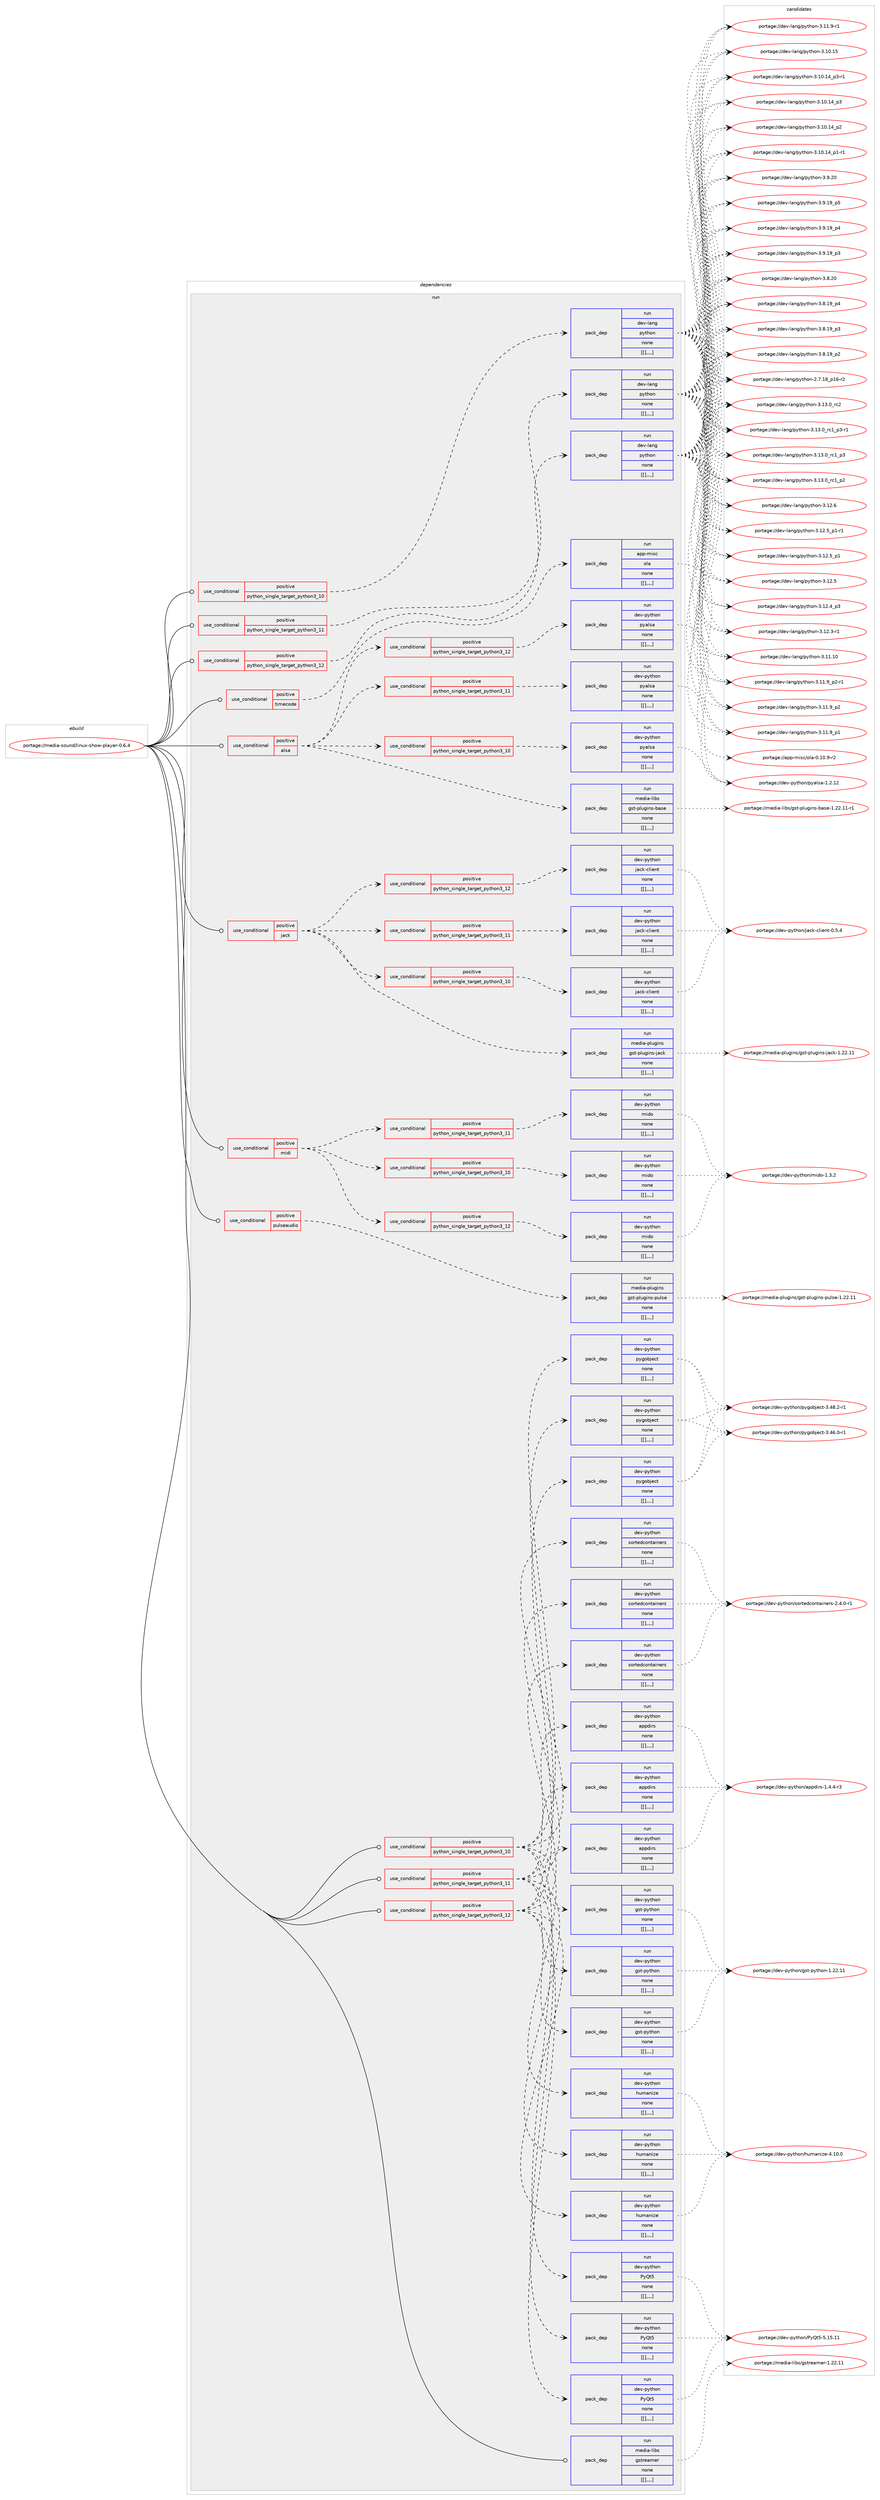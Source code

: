 digraph prolog {

# *************
# Graph options
# *************

newrank=true;
concentrate=true;
compound=true;
graph [rankdir=LR,fontname=Helvetica,fontsize=10,ranksep=1.5];#, ranksep=2.5, nodesep=0.2];
edge  [arrowhead=vee];
node  [fontname=Helvetica,fontsize=10];

# **********
# The ebuild
# **********

subgraph cluster_leftcol {
color=gray;
label=<<i>ebuild</i>>;
id [label="portage://media-sound/linux-show-player-0.6.4", color=red, width=4, href="../media-sound/linux-show-player-0.6.4.svg"];
}

# ****************
# The dependencies
# ****************

subgraph cluster_midcol {
color=gray;
label=<<i>dependencies</i>>;
subgraph cluster_compile {
fillcolor="#eeeeee";
style=filled;
label=<<i>compile</i>>;
}
subgraph cluster_compileandrun {
fillcolor="#eeeeee";
style=filled;
label=<<i>compile and run</i>>;
}
subgraph cluster_run {
fillcolor="#eeeeee";
style=filled;
label=<<i>run</i>>;
subgraph cond84030 {
dependency333309 [label=<<TABLE BORDER="0" CELLBORDER="1" CELLSPACING="0" CELLPADDING="4"><TR><TD ROWSPAN="3" CELLPADDING="10">use_conditional</TD></TR><TR><TD>positive</TD></TR><TR><TD>alsa</TD></TR></TABLE>>, shape=none, color=red];
subgraph cond84031 {
dependency333310 [label=<<TABLE BORDER="0" CELLBORDER="1" CELLSPACING="0" CELLPADDING="4"><TR><TD ROWSPAN="3" CELLPADDING="10">use_conditional</TD></TR><TR><TD>positive</TD></TR><TR><TD>python_single_target_python3_10</TD></TR></TABLE>>, shape=none, color=red];
subgraph pack246662 {
dependency333311 [label=<<TABLE BORDER="0" CELLBORDER="1" CELLSPACING="0" CELLPADDING="4" WIDTH="220"><TR><TD ROWSPAN="6" CELLPADDING="30">pack_dep</TD></TR><TR><TD WIDTH="110">run</TD></TR><TR><TD>dev-python</TD></TR><TR><TD>pyalsa</TD></TR><TR><TD>none</TD></TR><TR><TD>[[],,,,]</TD></TR></TABLE>>, shape=none, color=blue];
}
dependency333310:e -> dependency333311:w [weight=20,style="dashed",arrowhead="vee"];
}
dependency333309:e -> dependency333310:w [weight=20,style="dashed",arrowhead="vee"];
subgraph cond84032 {
dependency333312 [label=<<TABLE BORDER="0" CELLBORDER="1" CELLSPACING="0" CELLPADDING="4"><TR><TD ROWSPAN="3" CELLPADDING="10">use_conditional</TD></TR><TR><TD>positive</TD></TR><TR><TD>python_single_target_python3_11</TD></TR></TABLE>>, shape=none, color=red];
subgraph pack246663 {
dependency333313 [label=<<TABLE BORDER="0" CELLBORDER="1" CELLSPACING="0" CELLPADDING="4" WIDTH="220"><TR><TD ROWSPAN="6" CELLPADDING="30">pack_dep</TD></TR><TR><TD WIDTH="110">run</TD></TR><TR><TD>dev-python</TD></TR><TR><TD>pyalsa</TD></TR><TR><TD>none</TD></TR><TR><TD>[[],,,,]</TD></TR></TABLE>>, shape=none, color=blue];
}
dependency333312:e -> dependency333313:w [weight=20,style="dashed",arrowhead="vee"];
}
dependency333309:e -> dependency333312:w [weight=20,style="dashed",arrowhead="vee"];
subgraph cond84033 {
dependency333314 [label=<<TABLE BORDER="0" CELLBORDER="1" CELLSPACING="0" CELLPADDING="4"><TR><TD ROWSPAN="3" CELLPADDING="10">use_conditional</TD></TR><TR><TD>positive</TD></TR><TR><TD>python_single_target_python3_12</TD></TR></TABLE>>, shape=none, color=red];
subgraph pack246664 {
dependency333315 [label=<<TABLE BORDER="0" CELLBORDER="1" CELLSPACING="0" CELLPADDING="4" WIDTH="220"><TR><TD ROWSPAN="6" CELLPADDING="30">pack_dep</TD></TR><TR><TD WIDTH="110">run</TD></TR><TR><TD>dev-python</TD></TR><TR><TD>pyalsa</TD></TR><TR><TD>none</TD></TR><TR><TD>[[],,,,]</TD></TR></TABLE>>, shape=none, color=blue];
}
dependency333314:e -> dependency333315:w [weight=20,style="dashed",arrowhead="vee"];
}
dependency333309:e -> dependency333314:w [weight=20,style="dashed",arrowhead="vee"];
subgraph pack246665 {
dependency333316 [label=<<TABLE BORDER="0" CELLBORDER="1" CELLSPACING="0" CELLPADDING="4" WIDTH="220"><TR><TD ROWSPAN="6" CELLPADDING="30">pack_dep</TD></TR><TR><TD WIDTH="110">run</TD></TR><TR><TD>media-libs</TD></TR><TR><TD>gst-plugins-base</TD></TR><TR><TD>none</TD></TR><TR><TD>[[],,,,]</TD></TR></TABLE>>, shape=none, color=blue];
}
dependency333309:e -> dependency333316:w [weight=20,style="dashed",arrowhead="vee"];
}
id:e -> dependency333309:w [weight=20,style="solid",arrowhead="odot"];
subgraph cond84034 {
dependency333317 [label=<<TABLE BORDER="0" CELLBORDER="1" CELLSPACING="0" CELLPADDING="4"><TR><TD ROWSPAN="3" CELLPADDING="10">use_conditional</TD></TR><TR><TD>positive</TD></TR><TR><TD>jack</TD></TR></TABLE>>, shape=none, color=red];
subgraph cond84035 {
dependency333318 [label=<<TABLE BORDER="0" CELLBORDER="1" CELLSPACING="0" CELLPADDING="4"><TR><TD ROWSPAN="3" CELLPADDING="10">use_conditional</TD></TR><TR><TD>positive</TD></TR><TR><TD>python_single_target_python3_10</TD></TR></TABLE>>, shape=none, color=red];
subgraph pack246666 {
dependency333319 [label=<<TABLE BORDER="0" CELLBORDER="1" CELLSPACING="0" CELLPADDING="4" WIDTH="220"><TR><TD ROWSPAN="6" CELLPADDING="30">pack_dep</TD></TR><TR><TD WIDTH="110">run</TD></TR><TR><TD>dev-python</TD></TR><TR><TD>jack-client</TD></TR><TR><TD>none</TD></TR><TR><TD>[[],,,,]</TD></TR></TABLE>>, shape=none, color=blue];
}
dependency333318:e -> dependency333319:w [weight=20,style="dashed",arrowhead="vee"];
}
dependency333317:e -> dependency333318:w [weight=20,style="dashed",arrowhead="vee"];
subgraph cond84036 {
dependency333320 [label=<<TABLE BORDER="0" CELLBORDER="1" CELLSPACING="0" CELLPADDING="4"><TR><TD ROWSPAN="3" CELLPADDING="10">use_conditional</TD></TR><TR><TD>positive</TD></TR><TR><TD>python_single_target_python3_11</TD></TR></TABLE>>, shape=none, color=red];
subgraph pack246667 {
dependency333321 [label=<<TABLE BORDER="0" CELLBORDER="1" CELLSPACING="0" CELLPADDING="4" WIDTH="220"><TR><TD ROWSPAN="6" CELLPADDING="30">pack_dep</TD></TR><TR><TD WIDTH="110">run</TD></TR><TR><TD>dev-python</TD></TR><TR><TD>jack-client</TD></TR><TR><TD>none</TD></TR><TR><TD>[[],,,,]</TD></TR></TABLE>>, shape=none, color=blue];
}
dependency333320:e -> dependency333321:w [weight=20,style="dashed",arrowhead="vee"];
}
dependency333317:e -> dependency333320:w [weight=20,style="dashed",arrowhead="vee"];
subgraph cond84037 {
dependency333322 [label=<<TABLE BORDER="0" CELLBORDER="1" CELLSPACING="0" CELLPADDING="4"><TR><TD ROWSPAN="3" CELLPADDING="10">use_conditional</TD></TR><TR><TD>positive</TD></TR><TR><TD>python_single_target_python3_12</TD></TR></TABLE>>, shape=none, color=red];
subgraph pack246668 {
dependency333323 [label=<<TABLE BORDER="0" CELLBORDER="1" CELLSPACING="0" CELLPADDING="4" WIDTH="220"><TR><TD ROWSPAN="6" CELLPADDING="30">pack_dep</TD></TR><TR><TD WIDTH="110">run</TD></TR><TR><TD>dev-python</TD></TR><TR><TD>jack-client</TD></TR><TR><TD>none</TD></TR><TR><TD>[[],,,,]</TD></TR></TABLE>>, shape=none, color=blue];
}
dependency333322:e -> dependency333323:w [weight=20,style="dashed",arrowhead="vee"];
}
dependency333317:e -> dependency333322:w [weight=20,style="dashed",arrowhead="vee"];
subgraph pack246669 {
dependency333324 [label=<<TABLE BORDER="0" CELLBORDER="1" CELLSPACING="0" CELLPADDING="4" WIDTH="220"><TR><TD ROWSPAN="6" CELLPADDING="30">pack_dep</TD></TR><TR><TD WIDTH="110">run</TD></TR><TR><TD>media-plugins</TD></TR><TR><TD>gst-plugins-jack</TD></TR><TR><TD>none</TD></TR><TR><TD>[[],,,,]</TD></TR></TABLE>>, shape=none, color=blue];
}
dependency333317:e -> dependency333324:w [weight=20,style="dashed",arrowhead="vee"];
}
id:e -> dependency333317:w [weight=20,style="solid",arrowhead="odot"];
subgraph cond84038 {
dependency333325 [label=<<TABLE BORDER="0" CELLBORDER="1" CELLSPACING="0" CELLPADDING="4"><TR><TD ROWSPAN="3" CELLPADDING="10">use_conditional</TD></TR><TR><TD>positive</TD></TR><TR><TD>midi</TD></TR></TABLE>>, shape=none, color=red];
subgraph cond84039 {
dependency333326 [label=<<TABLE BORDER="0" CELLBORDER="1" CELLSPACING="0" CELLPADDING="4"><TR><TD ROWSPAN="3" CELLPADDING="10">use_conditional</TD></TR><TR><TD>positive</TD></TR><TR><TD>python_single_target_python3_10</TD></TR></TABLE>>, shape=none, color=red];
subgraph pack246670 {
dependency333327 [label=<<TABLE BORDER="0" CELLBORDER="1" CELLSPACING="0" CELLPADDING="4" WIDTH="220"><TR><TD ROWSPAN="6" CELLPADDING="30">pack_dep</TD></TR><TR><TD WIDTH="110">run</TD></TR><TR><TD>dev-python</TD></TR><TR><TD>mido</TD></TR><TR><TD>none</TD></TR><TR><TD>[[],,,,]</TD></TR></TABLE>>, shape=none, color=blue];
}
dependency333326:e -> dependency333327:w [weight=20,style="dashed",arrowhead="vee"];
}
dependency333325:e -> dependency333326:w [weight=20,style="dashed",arrowhead="vee"];
subgraph cond84040 {
dependency333328 [label=<<TABLE BORDER="0" CELLBORDER="1" CELLSPACING="0" CELLPADDING="4"><TR><TD ROWSPAN="3" CELLPADDING="10">use_conditional</TD></TR><TR><TD>positive</TD></TR><TR><TD>python_single_target_python3_11</TD></TR></TABLE>>, shape=none, color=red];
subgraph pack246671 {
dependency333329 [label=<<TABLE BORDER="0" CELLBORDER="1" CELLSPACING="0" CELLPADDING="4" WIDTH="220"><TR><TD ROWSPAN="6" CELLPADDING="30">pack_dep</TD></TR><TR><TD WIDTH="110">run</TD></TR><TR><TD>dev-python</TD></TR><TR><TD>mido</TD></TR><TR><TD>none</TD></TR><TR><TD>[[],,,,]</TD></TR></TABLE>>, shape=none, color=blue];
}
dependency333328:e -> dependency333329:w [weight=20,style="dashed",arrowhead="vee"];
}
dependency333325:e -> dependency333328:w [weight=20,style="dashed",arrowhead="vee"];
subgraph cond84041 {
dependency333330 [label=<<TABLE BORDER="0" CELLBORDER="1" CELLSPACING="0" CELLPADDING="4"><TR><TD ROWSPAN="3" CELLPADDING="10">use_conditional</TD></TR><TR><TD>positive</TD></TR><TR><TD>python_single_target_python3_12</TD></TR></TABLE>>, shape=none, color=red];
subgraph pack246672 {
dependency333331 [label=<<TABLE BORDER="0" CELLBORDER="1" CELLSPACING="0" CELLPADDING="4" WIDTH="220"><TR><TD ROWSPAN="6" CELLPADDING="30">pack_dep</TD></TR><TR><TD WIDTH="110">run</TD></TR><TR><TD>dev-python</TD></TR><TR><TD>mido</TD></TR><TR><TD>none</TD></TR><TR><TD>[[],,,,]</TD></TR></TABLE>>, shape=none, color=blue];
}
dependency333330:e -> dependency333331:w [weight=20,style="dashed",arrowhead="vee"];
}
dependency333325:e -> dependency333330:w [weight=20,style="dashed",arrowhead="vee"];
}
id:e -> dependency333325:w [weight=20,style="solid",arrowhead="odot"];
subgraph cond84042 {
dependency333332 [label=<<TABLE BORDER="0" CELLBORDER="1" CELLSPACING="0" CELLPADDING="4"><TR><TD ROWSPAN="3" CELLPADDING="10">use_conditional</TD></TR><TR><TD>positive</TD></TR><TR><TD>pulseaudio</TD></TR></TABLE>>, shape=none, color=red];
subgraph pack246673 {
dependency333333 [label=<<TABLE BORDER="0" CELLBORDER="1" CELLSPACING="0" CELLPADDING="4" WIDTH="220"><TR><TD ROWSPAN="6" CELLPADDING="30">pack_dep</TD></TR><TR><TD WIDTH="110">run</TD></TR><TR><TD>media-plugins</TD></TR><TR><TD>gst-plugins-pulse</TD></TR><TR><TD>none</TD></TR><TR><TD>[[],,,,]</TD></TR></TABLE>>, shape=none, color=blue];
}
dependency333332:e -> dependency333333:w [weight=20,style="dashed",arrowhead="vee"];
}
id:e -> dependency333332:w [weight=20,style="solid",arrowhead="odot"];
subgraph cond84043 {
dependency333334 [label=<<TABLE BORDER="0" CELLBORDER="1" CELLSPACING="0" CELLPADDING="4"><TR><TD ROWSPAN="3" CELLPADDING="10">use_conditional</TD></TR><TR><TD>positive</TD></TR><TR><TD>python_single_target_python3_10</TD></TR></TABLE>>, shape=none, color=red];
subgraph pack246674 {
dependency333335 [label=<<TABLE BORDER="0" CELLBORDER="1" CELLSPACING="0" CELLPADDING="4" WIDTH="220"><TR><TD ROWSPAN="6" CELLPADDING="30">pack_dep</TD></TR><TR><TD WIDTH="110">run</TD></TR><TR><TD>dev-lang</TD></TR><TR><TD>python</TD></TR><TR><TD>none</TD></TR><TR><TD>[[],,,,]</TD></TR></TABLE>>, shape=none, color=blue];
}
dependency333334:e -> dependency333335:w [weight=20,style="dashed",arrowhead="vee"];
}
id:e -> dependency333334:w [weight=20,style="solid",arrowhead="odot"];
subgraph cond84044 {
dependency333336 [label=<<TABLE BORDER="0" CELLBORDER="1" CELLSPACING="0" CELLPADDING="4"><TR><TD ROWSPAN="3" CELLPADDING="10">use_conditional</TD></TR><TR><TD>positive</TD></TR><TR><TD>python_single_target_python3_10</TD></TR></TABLE>>, shape=none, color=red];
subgraph pack246675 {
dependency333337 [label=<<TABLE BORDER="0" CELLBORDER="1" CELLSPACING="0" CELLPADDING="4" WIDTH="220"><TR><TD ROWSPAN="6" CELLPADDING="30">pack_dep</TD></TR><TR><TD WIDTH="110">run</TD></TR><TR><TD>dev-python</TD></TR><TR><TD>appdirs</TD></TR><TR><TD>none</TD></TR><TR><TD>[[],,,,]</TD></TR></TABLE>>, shape=none, color=blue];
}
dependency333336:e -> dependency333337:w [weight=20,style="dashed",arrowhead="vee"];
subgraph pack246676 {
dependency333338 [label=<<TABLE BORDER="0" CELLBORDER="1" CELLSPACING="0" CELLPADDING="4" WIDTH="220"><TR><TD ROWSPAN="6" CELLPADDING="30">pack_dep</TD></TR><TR><TD WIDTH="110">run</TD></TR><TR><TD>dev-python</TD></TR><TR><TD>gst-python</TD></TR><TR><TD>none</TD></TR><TR><TD>[[],,,,]</TD></TR></TABLE>>, shape=none, color=blue];
}
dependency333336:e -> dependency333338:w [weight=20,style="dashed",arrowhead="vee"];
subgraph pack246677 {
dependency333339 [label=<<TABLE BORDER="0" CELLBORDER="1" CELLSPACING="0" CELLPADDING="4" WIDTH="220"><TR><TD ROWSPAN="6" CELLPADDING="30">pack_dep</TD></TR><TR><TD WIDTH="110">run</TD></TR><TR><TD>dev-python</TD></TR><TR><TD>humanize</TD></TR><TR><TD>none</TD></TR><TR><TD>[[],,,,]</TD></TR></TABLE>>, shape=none, color=blue];
}
dependency333336:e -> dependency333339:w [weight=20,style="dashed",arrowhead="vee"];
subgraph pack246678 {
dependency333340 [label=<<TABLE BORDER="0" CELLBORDER="1" CELLSPACING="0" CELLPADDING="4" WIDTH="220"><TR><TD ROWSPAN="6" CELLPADDING="30">pack_dep</TD></TR><TR><TD WIDTH="110">run</TD></TR><TR><TD>dev-python</TD></TR><TR><TD>PyQt5</TD></TR><TR><TD>none</TD></TR><TR><TD>[[],,,,]</TD></TR></TABLE>>, shape=none, color=blue];
}
dependency333336:e -> dependency333340:w [weight=20,style="dashed",arrowhead="vee"];
subgraph pack246679 {
dependency333341 [label=<<TABLE BORDER="0" CELLBORDER="1" CELLSPACING="0" CELLPADDING="4" WIDTH="220"><TR><TD ROWSPAN="6" CELLPADDING="30">pack_dep</TD></TR><TR><TD WIDTH="110">run</TD></TR><TR><TD>dev-python</TD></TR><TR><TD>pygobject</TD></TR><TR><TD>none</TD></TR><TR><TD>[[],,,,]</TD></TR></TABLE>>, shape=none, color=blue];
}
dependency333336:e -> dependency333341:w [weight=20,style="dashed",arrowhead="vee"];
subgraph pack246680 {
dependency333342 [label=<<TABLE BORDER="0" CELLBORDER="1" CELLSPACING="0" CELLPADDING="4" WIDTH="220"><TR><TD ROWSPAN="6" CELLPADDING="30">pack_dep</TD></TR><TR><TD WIDTH="110">run</TD></TR><TR><TD>dev-python</TD></TR><TR><TD>sortedcontainers</TD></TR><TR><TD>none</TD></TR><TR><TD>[[],,,,]</TD></TR></TABLE>>, shape=none, color=blue];
}
dependency333336:e -> dependency333342:w [weight=20,style="dashed",arrowhead="vee"];
}
id:e -> dependency333336:w [weight=20,style="solid",arrowhead="odot"];
subgraph cond84045 {
dependency333343 [label=<<TABLE BORDER="0" CELLBORDER="1" CELLSPACING="0" CELLPADDING="4"><TR><TD ROWSPAN="3" CELLPADDING="10">use_conditional</TD></TR><TR><TD>positive</TD></TR><TR><TD>python_single_target_python3_11</TD></TR></TABLE>>, shape=none, color=red];
subgraph pack246681 {
dependency333344 [label=<<TABLE BORDER="0" CELLBORDER="1" CELLSPACING="0" CELLPADDING="4" WIDTH="220"><TR><TD ROWSPAN="6" CELLPADDING="30">pack_dep</TD></TR><TR><TD WIDTH="110">run</TD></TR><TR><TD>dev-lang</TD></TR><TR><TD>python</TD></TR><TR><TD>none</TD></TR><TR><TD>[[],,,,]</TD></TR></TABLE>>, shape=none, color=blue];
}
dependency333343:e -> dependency333344:w [weight=20,style="dashed",arrowhead="vee"];
}
id:e -> dependency333343:w [weight=20,style="solid",arrowhead="odot"];
subgraph cond84046 {
dependency333345 [label=<<TABLE BORDER="0" CELLBORDER="1" CELLSPACING="0" CELLPADDING="4"><TR><TD ROWSPAN="3" CELLPADDING="10">use_conditional</TD></TR><TR><TD>positive</TD></TR><TR><TD>python_single_target_python3_11</TD></TR></TABLE>>, shape=none, color=red];
subgraph pack246682 {
dependency333346 [label=<<TABLE BORDER="0" CELLBORDER="1" CELLSPACING="0" CELLPADDING="4" WIDTH="220"><TR><TD ROWSPAN="6" CELLPADDING="30">pack_dep</TD></TR><TR><TD WIDTH="110">run</TD></TR><TR><TD>dev-python</TD></TR><TR><TD>appdirs</TD></TR><TR><TD>none</TD></TR><TR><TD>[[],,,,]</TD></TR></TABLE>>, shape=none, color=blue];
}
dependency333345:e -> dependency333346:w [weight=20,style="dashed",arrowhead="vee"];
subgraph pack246683 {
dependency333347 [label=<<TABLE BORDER="0" CELLBORDER="1" CELLSPACING="0" CELLPADDING="4" WIDTH="220"><TR><TD ROWSPAN="6" CELLPADDING="30">pack_dep</TD></TR><TR><TD WIDTH="110">run</TD></TR><TR><TD>dev-python</TD></TR><TR><TD>gst-python</TD></TR><TR><TD>none</TD></TR><TR><TD>[[],,,,]</TD></TR></TABLE>>, shape=none, color=blue];
}
dependency333345:e -> dependency333347:w [weight=20,style="dashed",arrowhead="vee"];
subgraph pack246684 {
dependency333348 [label=<<TABLE BORDER="0" CELLBORDER="1" CELLSPACING="0" CELLPADDING="4" WIDTH="220"><TR><TD ROWSPAN="6" CELLPADDING="30">pack_dep</TD></TR><TR><TD WIDTH="110">run</TD></TR><TR><TD>dev-python</TD></TR><TR><TD>humanize</TD></TR><TR><TD>none</TD></TR><TR><TD>[[],,,,]</TD></TR></TABLE>>, shape=none, color=blue];
}
dependency333345:e -> dependency333348:w [weight=20,style="dashed",arrowhead="vee"];
subgraph pack246685 {
dependency333349 [label=<<TABLE BORDER="0" CELLBORDER="1" CELLSPACING="0" CELLPADDING="4" WIDTH="220"><TR><TD ROWSPAN="6" CELLPADDING="30">pack_dep</TD></TR><TR><TD WIDTH="110">run</TD></TR><TR><TD>dev-python</TD></TR><TR><TD>PyQt5</TD></TR><TR><TD>none</TD></TR><TR><TD>[[],,,,]</TD></TR></TABLE>>, shape=none, color=blue];
}
dependency333345:e -> dependency333349:w [weight=20,style="dashed",arrowhead="vee"];
subgraph pack246686 {
dependency333350 [label=<<TABLE BORDER="0" CELLBORDER="1" CELLSPACING="0" CELLPADDING="4" WIDTH="220"><TR><TD ROWSPAN="6" CELLPADDING="30">pack_dep</TD></TR><TR><TD WIDTH="110">run</TD></TR><TR><TD>dev-python</TD></TR><TR><TD>pygobject</TD></TR><TR><TD>none</TD></TR><TR><TD>[[],,,,]</TD></TR></TABLE>>, shape=none, color=blue];
}
dependency333345:e -> dependency333350:w [weight=20,style="dashed",arrowhead="vee"];
subgraph pack246687 {
dependency333351 [label=<<TABLE BORDER="0" CELLBORDER="1" CELLSPACING="0" CELLPADDING="4" WIDTH="220"><TR><TD ROWSPAN="6" CELLPADDING="30">pack_dep</TD></TR><TR><TD WIDTH="110">run</TD></TR><TR><TD>dev-python</TD></TR><TR><TD>sortedcontainers</TD></TR><TR><TD>none</TD></TR><TR><TD>[[],,,,]</TD></TR></TABLE>>, shape=none, color=blue];
}
dependency333345:e -> dependency333351:w [weight=20,style="dashed",arrowhead="vee"];
}
id:e -> dependency333345:w [weight=20,style="solid",arrowhead="odot"];
subgraph cond84047 {
dependency333352 [label=<<TABLE BORDER="0" CELLBORDER="1" CELLSPACING="0" CELLPADDING="4"><TR><TD ROWSPAN="3" CELLPADDING="10">use_conditional</TD></TR><TR><TD>positive</TD></TR><TR><TD>python_single_target_python3_12</TD></TR></TABLE>>, shape=none, color=red];
subgraph pack246688 {
dependency333353 [label=<<TABLE BORDER="0" CELLBORDER="1" CELLSPACING="0" CELLPADDING="4" WIDTH="220"><TR><TD ROWSPAN="6" CELLPADDING="30">pack_dep</TD></TR><TR><TD WIDTH="110">run</TD></TR><TR><TD>dev-lang</TD></TR><TR><TD>python</TD></TR><TR><TD>none</TD></TR><TR><TD>[[],,,,]</TD></TR></TABLE>>, shape=none, color=blue];
}
dependency333352:e -> dependency333353:w [weight=20,style="dashed",arrowhead="vee"];
}
id:e -> dependency333352:w [weight=20,style="solid",arrowhead="odot"];
subgraph cond84048 {
dependency333354 [label=<<TABLE BORDER="0" CELLBORDER="1" CELLSPACING="0" CELLPADDING="4"><TR><TD ROWSPAN="3" CELLPADDING="10">use_conditional</TD></TR><TR><TD>positive</TD></TR><TR><TD>python_single_target_python3_12</TD></TR></TABLE>>, shape=none, color=red];
subgraph pack246689 {
dependency333355 [label=<<TABLE BORDER="0" CELLBORDER="1" CELLSPACING="0" CELLPADDING="4" WIDTH="220"><TR><TD ROWSPAN="6" CELLPADDING="30">pack_dep</TD></TR><TR><TD WIDTH="110">run</TD></TR><TR><TD>dev-python</TD></TR><TR><TD>appdirs</TD></TR><TR><TD>none</TD></TR><TR><TD>[[],,,,]</TD></TR></TABLE>>, shape=none, color=blue];
}
dependency333354:e -> dependency333355:w [weight=20,style="dashed",arrowhead="vee"];
subgraph pack246690 {
dependency333356 [label=<<TABLE BORDER="0" CELLBORDER="1" CELLSPACING="0" CELLPADDING="4" WIDTH="220"><TR><TD ROWSPAN="6" CELLPADDING="30">pack_dep</TD></TR><TR><TD WIDTH="110">run</TD></TR><TR><TD>dev-python</TD></TR><TR><TD>gst-python</TD></TR><TR><TD>none</TD></TR><TR><TD>[[],,,,]</TD></TR></TABLE>>, shape=none, color=blue];
}
dependency333354:e -> dependency333356:w [weight=20,style="dashed",arrowhead="vee"];
subgraph pack246691 {
dependency333357 [label=<<TABLE BORDER="0" CELLBORDER="1" CELLSPACING="0" CELLPADDING="4" WIDTH="220"><TR><TD ROWSPAN="6" CELLPADDING="30">pack_dep</TD></TR><TR><TD WIDTH="110">run</TD></TR><TR><TD>dev-python</TD></TR><TR><TD>humanize</TD></TR><TR><TD>none</TD></TR><TR><TD>[[],,,,]</TD></TR></TABLE>>, shape=none, color=blue];
}
dependency333354:e -> dependency333357:w [weight=20,style="dashed",arrowhead="vee"];
subgraph pack246692 {
dependency333358 [label=<<TABLE BORDER="0" CELLBORDER="1" CELLSPACING="0" CELLPADDING="4" WIDTH="220"><TR><TD ROWSPAN="6" CELLPADDING="30">pack_dep</TD></TR><TR><TD WIDTH="110">run</TD></TR><TR><TD>dev-python</TD></TR><TR><TD>PyQt5</TD></TR><TR><TD>none</TD></TR><TR><TD>[[],,,,]</TD></TR></TABLE>>, shape=none, color=blue];
}
dependency333354:e -> dependency333358:w [weight=20,style="dashed",arrowhead="vee"];
subgraph pack246693 {
dependency333359 [label=<<TABLE BORDER="0" CELLBORDER="1" CELLSPACING="0" CELLPADDING="4" WIDTH="220"><TR><TD ROWSPAN="6" CELLPADDING="30">pack_dep</TD></TR><TR><TD WIDTH="110">run</TD></TR><TR><TD>dev-python</TD></TR><TR><TD>pygobject</TD></TR><TR><TD>none</TD></TR><TR><TD>[[],,,,]</TD></TR></TABLE>>, shape=none, color=blue];
}
dependency333354:e -> dependency333359:w [weight=20,style="dashed",arrowhead="vee"];
subgraph pack246694 {
dependency333360 [label=<<TABLE BORDER="0" CELLBORDER="1" CELLSPACING="0" CELLPADDING="4" WIDTH="220"><TR><TD ROWSPAN="6" CELLPADDING="30">pack_dep</TD></TR><TR><TD WIDTH="110">run</TD></TR><TR><TD>dev-python</TD></TR><TR><TD>sortedcontainers</TD></TR><TR><TD>none</TD></TR><TR><TD>[[],,,,]</TD></TR></TABLE>>, shape=none, color=blue];
}
dependency333354:e -> dependency333360:w [weight=20,style="dashed",arrowhead="vee"];
}
id:e -> dependency333354:w [weight=20,style="solid",arrowhead="odot"];
subgraph cond84049 {
dependency333361 [label=<<TABLE BORDER="0" CELLBORDER="1" CELLSPACING="0" CELLPADDING="4"><TR><TD ROWSPAN="3" CELLPADDING="10">use_conditional</TD></TR><TR><TD>positive</TD></TR><TR><TD>timecode</TD></TR></TABLE>>, shape=none, color=red];
subgraph pack246695 {
dependency333362 [label=<<TABLE BORDER="0" CELLBORDER="1" CELLSPACING="0" CELLPADDING="4" WIDTH="220"><TR><TD ROWSPAN="6" CELLPADDING="30">pack_dep</TD></TR><TR><TD WIDTH="110">run</TD></TR><TR><TD>app-misc</TD></TR><TR><TD>ola</TD></TR><TR><TD>none</TD></TR><TR><TD>[[],,,,]</TD></TR></TABLE>>, shape=none, color=blue];
}
dependency333361:e -> dependency333362:w [weight=20,style="dashed",arrowhead="vee"];
}
id:e -> dependency333361:w [weight=20,style="solid",arrowhead="odot"];
subgraph pack246696 {
dependency333363 [label=<<TABLE BORDER="0" CELLBORDER="1" CELLSPACING="0" CELLPADDING="4" WIDTH="220"><TR><TD ROWSPAN="6" CELLPADDING="30">pack_dep</TD></TR><TR><TD WIDTH="110">run</TD></TR><TR><TD>media-libs</TD></TR><TR><TD>gstreamer</TD></TR><TR><TD>none</TD></TR><TR><TD>[[],,,,]</TD></TR></TABLE>>, shape=none, color=blue];
}
id:e -> dependency333363:w [weight=20,style="solid",arrowhead="odot"];
}
}

# **************
# The candidates
# **************

subgraph cluster_choices {
rank=same;
color=gray;
label=<<i>candidates</i>>;

subgraph choice246662 {
color=black;
nodesep=1;
choice1001011184511212111610411111047112121971081159745494650464950 [label="portage://dev-python/pyalsa-1.2.12", color=red, width=4,href="../dev-python/pyalsa-1.2.12.svg"];
dependency333311:e -> choice1001011184511212111610411111047112121971081159745494650464950:w [style=dotted,weight="100"];
}
subgraph choice246663 {
color=black;
nodesep=1;
choice1001011184511212111610411111047112121971081159745494650464950 [label="portage://dev-python/pyalsa-1.2.12", color=red, width=4,href="../dev-python/pyalsa-1.2.12.svg"];
dependency333313:e -> choice1001011184511212111610411111047112121971081159745494650464950:w [style=dotted,weight="100"];
}
subgraph choice246664 {
color=black;
nodesep=1;
choice1001011184511212111610411111047112121971081159745494650464950 [label="portage://dev-python/pyalsa-1.2.12", color=red, width=4,href="../dev-python/pyalsa-1.2.12.svg"];
dependency333315:e -> choice1001011184511212111610411111047112121971081159745494650464950:w [style=dotted,weight="100"];
}
subgraph choice246665 {
color=black;
nodesep=1;
choice109101100105974510810598115471031151164511210811710310511011545989711510145494650504649494511449 [label="portage://media-libs/gst-plugins-base-1.22.11-r1", color=red, width=4,href="../media-libs/gst-plugins-base-1.22.11-r1.svg"];
dependency333316:e -> choice109101100105974510810598115471031151164511210811710310511011545989711510145494650504649494511449:w [style=dotted,weight="100"];
}
subgraph choice246666 {
color=black;
nodesep=1;
choice100101118451121211161041111104710697991074599108105101110116454846534652 [label="portage://dev-python/jack-client-0.5.4", color=red, width=4,href="../dev-python/jack-client-0.5.4.svg"];
dependency333319:e -> choice100101118451121211161041111104710697991074599108105101110116454846534652:w [style=dotted,weight="100"];
}
subgraph choice246667 {
color=black;
nodesep=1;
choice100101118451121211161041111104710697991074599108105101110116454846534652 [label="portage://dev-python/jack-client-0.5.4", color=red, width=4,href="../dev-python/jack-client-0.5.4.svg"];
dependency333321:e -> choice100101118451121211161041111104710697991074599108105101110116454846534652:w [style=dotted,weight="100"];
}
subgraph choice246668 {
color=black;
nodesep=1;
choice100101118451121211161041111104710697991074599108105101110116454846534652 [label="portage://dev-python/jack-client-0.5.4", color=red, width=4,href="../dev-python/jack-client-0.5.4.svg"];
dependency333323:e -> choice100101118451121211161041111104710697991074599108105101110116454846534652:w [style=dotted,weight="100"];
}
subgraph choice246669 {
color=black;
nodesep=1;
choice109101100105974511210811710310511011547103115116451121081171031051101154510697991074549465050464949 [label="portage://media-plugins/gst-plugins-jack-1.22.11", color=red, width=4,href="../media-plugins/gst-plugins-jack-1.22.11.svg"];
dependency333324:e -> choice109101100105974511210811710310511011547103115116451121081171031051101154510697991074549465050464949:w [style=dotted,weight="100"];
}
subgraph choice246670 {
color=black;
nodesep=1;
choice1001011184511212111610411111047109105100111454946514650 [label="portage://dev-python/mido-1.3.2", color=red, width=4,href="../dev-python/mido-1.3.2.svg"];
dependency333327:e -> choice1001011184511212111610411111047109105100111454946514650:w [style=dotted,weight="100"];
}
subgraph choice246671 {
color=black;
nodesep=1;
choice1001011184511212111610411111047109105100111454946514650 [label="portage://dev-python/mido-1.3.2", color=red, width=4,href="../dev-python/mido-1.3.2.svg"];
dependency333329:e -> choice1001011184511212111610411111047109105100111454946514650:w [style=dotted,weight="100"];
}
subgraph choice246672 {
color=black;
nodesep=1;
choice1001011184511212111610411111047109105100111454946514650 [label="portage://dev-python/mido-1.3.2", color=red, width=4,href="../dev-python/mido-1.3.2.svg"];
dependency333331:e -> choice1001011184511212111610411111047109105100111454946514650:w [style=dotted,weight="100"];
}
subgraph choice246673 {
color=black;
nodesep=1;
choice10910110010597451121081171031051101154710311511645112108117103105110115451121171081151014549465050464949 [label="portage://media-plugins/gst-plugins-pulse-1.22.11", color=red, width=4,href="../media-plugins/gst-plugins-pulse-1.22.11.svg"];
dependency333333:e -> choice10910110010597451121081171031051101154710311511645112108117103105110115451121171081151014549465050464949:w [style=dotted,weight="100"];
}
subgraph choice246674 {
color=black;
nodesep=1;
choice10010111845108971101034711212111610411111045514649514648951149950 [label="portage://dev-lang/python-3.13.0_rc2", color=red, width=4,href="../dev-lang/python-3.13.0_rc2.svg"];
choice1001011184510897110103471121211161041111104551464951464895114994995112514511449 [label="portage://dev-lang/python-3.13.0_rc1_p3-r1", color=red, width=4,href="../dev-lang/python-3.13.0_rc1_p3-r1.svg"];
choice100101118451089711010347112121116104111110455146495146489511499499511251 [label="portage://dev-lang/python-3.13.0_rc1_p3", color=red, width=4,href="../dev-lang/python-3.13.0_rc1_p3.svg"];
choice100101118451089711010347112121116104111110455146495146489511499499511250 [label="portage://dev-lang/python-3.13.0_rc1_p2", color=red, width=4,href="../dev-lang/python-3.13.0_rc1_p2.svg"];
choice10010111845108971101034711212111610411111045514649504654 [label="portage://dev-lang/python-3.12.6", color=red, width=4,href="../dev-lang/python-3.12.6.svg"];
choice1001011184510897110103471121211161041111104551464950465395112494511449 [label="portage://dev-lang/python-3.12.5_p1-r1", color=red, width=4,href="../dev-lang/python-3.12.5_p1-r1.svg"];
choice100101118451089711010347112121116104111110455146495046539511249 [label="portage://dev-lang/python-3.12.5_p1", color=red, width=4,href="../dev-lang/python-3.12.5_p1.svg"];
choice10010111845108971101034711212111610411111045514649504653 [label="portage://dev-lang/python-3.12.5", color=red, width=4,href="../dev-lang/python-3.12.5.svg"];
choice100101118451089711010347112121116104111110455146495046529511251 [label="portage://dev-lang/python-3.12.4_p3", color=red, width=4,href="../dev-lang/python-3.12.4_p3.svg"];
choice100101118451089711010347112121116104111110455146495046514511449 [label="portage://dev-lang/python-3.12.3-r1", color=red, width=4,href="../dev-lang/python-3.12.3-r1.svg"];
choice1001011184510897110103471121211161041111104551464949464948 [label="portage://dev-lang/python-3.11.10", color=red, width=4,href="../dev-lang/python-3.11.10.svg"];
choice1001011184510897110103471121211161041111104551464949465795112504511449 [label="portage://dev-lang/python-3.11.9_p2-r1", color=red, width=4,href="../dev-lang/python-3.11.9_p2-r1.svg"];
choice100101118451089711010347112121116104111110455146494946579511250 [label="portage://dev-lang/python-3.11.9_p2", color=red, width=4,href="../dev-lang/python-3.11.9_p2.svg"];
choice100101118451089711010347112121116104111110455146494946579511249 [label="portage://dev-lang/python-3.11.9_p1", color=red, width=4,href="../dev-lang/python-3.11.9_p1.svg"];
choice100101118451089711010347112121116104111110455146494946574511449 [label="portage://dev-lang/python-3.11.9-r1", color=red, width=4,href="../dev-lang/python-3.11.9-r1.svg"];
choice1001011184510897110103471121211161041111104551464948464953 [label="portage://dev-lang/python-3.10.15", color=red, width=4,href="../dev-lang/python-3.10.15.svg"];
choice100101118451089711010347112121116104111110455146494846495295112514511449 [label="portage://dev-lang/python-3.10.14_p3-r1", color=red, width=4,href="../dev-lang/python-3.10.14_p3-r1.svg"];
choice10010111845108971101034711212111610411111045514649484649529511251 [label="portage://dev-lang/python-3.10.14_p3", color=red, width=4,href="../dev-lang/python-3.10.14_p3.svg"];
choice10010111845108971101034711212111610411111045514649484649529511250 [label="portage://dev-lang/python-3.10.14_p2", color=red, width=4,href="../dev-lang/python-3.10.14_p2.svg"];
choice100101118451089711010347112121116104111110455146494846495295112494511449 [label="portage://dev-lang/python-3.10.14_p1-r1", color=red, width=4,href="../dev-lang/python-3.10.14_p1-r1.svg"];
choice10010111845108971101034711212111610411111045514657465048 [label="portage://dev-lang/python-3.9.20", color=red, width=4,href="../dev-lang/python-3.9.20.svg"];
choice100101118451089711010347112121116104111110455146574649579511253 [label="portage://dev-lang/python-3.9.19_p5", color=red, width=4,href="../dev-lang/python-3.9.19_p5.svg"];
choice100101118451089711010347112121116104111110455146574649579511252 [label="portage://dev-lang/python-3.9.19_p4", color=red, width=4,href="../dev-lang/python-3.9.19_p4.svg"];
choice100101118451089711010347112121116104111110455146574649579511251 [label="portage://dev-lang/python-3.9.19_p3", color=red, width=4,href="../dev-lang/python-3.9.19_p3.svg"];
choice10010111845108971101034711212111610411111045514656465048 [label="portage://dev-lang/python-3.8.20", color=red, width=4,href="../dev-lang/python-3.8.20.svg"];
choice100101118451089711010347112121116104111110455146564649579511252 [label="portage://dev-lang/python-3.8.19_p4", color=red, width=4,href="../dev-lang/python-3.8.19_p4.svg"];
choice100101118451089711010347112121116104111110455146564649579511251 [label="portage://dev-lang/python-3.8.19_p3", color=red, width=4,href="../dev-lang/python-3.8.19_p3.svg"];
choice100101118451089711010347112121116104111110455146564649579511250 [label="portage://dev-lang/python-3.8.19_p2", color=red, width=4,href="../dev-lang/python-3.8.19_p2.svg"];
choice100101118451089711010347112121116104111110455046554649569511249544511450 [label="portage://dev-lang/python-2.7.18_p16-r2", color=red, width=4,href="../dev-lang/python-2.7.18_p16-r2.svg"];
dependency333335:e -> choice10010111845108971101034711212111610411111045514649514648951149950:w [style=dotted,weight="100"];
dependency333335:e -> choice1001011184510897110103471121211161041111104551464951464895114994995112514511449:w [style=dotted,weight="100"];
dependency333335:e -> choice100101118451089711010347112121116104111110455146495146489511499499511251:w [style=dotted,weight="100"];
dependency333335:e -> choice100101118451089711010347112121116104111110455146495146489511499499511250:w [style=dotted,weight="100"];
dependency333335:e -> choice10010111845108971101034711212111610411111045514649504654:w [style=dotted,weight="100"];
dependency333335:e -> choice1001011184510897110103471121211161041111104551464950465395112494511449:w [style=dotted,weight="100"];
dependency333335:e -> choice100101118451089711010347112121116104111110455146495046539511249:w [style=dotted,weight="100"];
dependency333335:e -> choice10010111845108971101034711212111610411111045514649504653:w [style=dotted,weight="100"];
dependency333335:e -> choice100101118451089711010347112121116104111110455146495046529511251:w [style=dotted,weight="100"];
dependency333335:e -> choice100101118451089711010347112121116104111110455146495046514511449:w [style=dotted,weight="100"];
dependency333335:e -> choice1001011184510897110103471121211161041111104551464949464948:w [style=dotted,weight="100"];
dependency333335:e -> choice1001011184510897110103471121211161041111104551464949465795112504511449:w [style=dotted,weight="100"];
dependency333335:e -> choice100101118451089711010347112121116104111110455146494946579511250:w [style=dotted,weight="100"];
dependency333335:e -> choice100101118451089711010347112121116104111110455146494946579511249:w [style=dotted,weight="100"];
dependency333335:e -> choice100101118451089711010347112121116104111110455146494946574511449:w [style=dotted,weight="100"];
dependency333335:e -> choice1001011184510897110103471121211161041111104551464948464953:w [style=dotted,weight="100"];
dependency333335:e -> choice100101118451089711010347112121116104111110455146494846495295112514511449:w [style=dotted,weight="100"];
dependency333335:e -> choice10010111845108971101034711212111610411111045514649484649529511251:w [style=dotted,weight="100"];
dependency333335:e -> choice10010111845108971101034711212111610411111045514649484649529511250:w [style=dotted,weight="100"];
dependency333335:e -> choice100101118451089711010347112121116104111110455146494846495295112494511449:w [style=dotted,weight="100"];
dependency333335:e -> choice10010111845108971101034711212111610411111045514657465048:w [style=dotted,weight="100"];
dependency333335:e -> choice100101118451089711010347112121116104111110455146574649579511253:w [style=dotted,weight="100"];
dependency333335:e -> choice100101118451089711010347112121116104111110455146574649579511252:w [style=dotted,weight="100"];
dependency333335:e -> choice100101118451089711010347112121116104111110455146574649579511251:w [style=dotted,weight="100"];
dependency333335:e -> choice10010111845108971101034711212111610411111045514656465048:w [style=dotted,weight="100"];
dependency333335:e -> choice100101118451089711010347112121116104111110455146564649579511252:w [style=dotted,weight="100"];
dependency333335:e -> choice100101118451089711010347112121116104111110455146564649579511251:w [style=dotted,weight="100"];
dependency333335:e -> choice100101118451089711010347112121116104111110455146564649579511250:w [style=dotted,weight="100"];
dependency333335:e -> choice100101118451089711010347112121116104111110455046554649569511249544511450:w [style=dotted,weight="100"];
}
subgraph choice246675 {
color=black;
nodesep=1;
choice1001011184511212111610411111047971121121001051141154549465246524511451 [label="portage://dev-python/appdirs-1.4.4-r3", color=red, width=4,href="../dev-python/appdirs-1.4.4-r3.svg"];
dependency333337:e -> choice1001011184511212111610411111047971121121001051141154549465246524511451:w [style=dotted,weight="100"];
}
subgraph choice246676 {
color=black;
nodesep=1;
choice1001011184511212111610411111047103115116451121211161041111104549465050464949 [label="portage://dev-python/gst-python-1.22.11", color=red, width=4,href="../dev-python/gst-python-1.22.11.svg"];
dependency333338:e -> choice1001011184511212111610411111047103115116451121211161041111104549465050464949:w [style=dotted,weight="100"];
}
subgraph choice246677 {
color=black;
nodesep=1;
choice10010111845112121116104111110471041171099711010512210145524649484648 [label="portage://dev-python/humanize-4.10.0", color=red, width=4,href="../dev-python/humanize-4.10.0.svg"];
dependency333339:e -> choice10010111845112121116104111110471041171099711010512210145524649484648:w [style=dotted,weight="100"];
}
subgraph choice246678 {
color=black;
nodesep=1;
choice10010111845112121116104111110478012181116534553464953464949 [label="portage://dev-python/PyQt5-5.15.11", color=red, width=4,href="../dev-python/PyQt5-5.15.11.svg"];
dependency333340:e -> choice10010111845112121116104111110478012181116534553464953464949:w [style=dotted,weight="100"];
}
subgraph choice246679 {
color=black;
nodesep=1;
choice10010111845112121116104111110471121211031119810610199116455146525646504511449 [label="portage://dev-python/pygobject-3.48.2-r1", color=red, width=4,href="../dev-python/pygobject-3.48.2-r1.svg"];
choice10010111845112121116104111110471121211031119810610199116455146525446484511449 [label="portage://dev-python/pygobject-3.46.0-r1", color=red, width=4,href="../dev-python/pygobject-3.46.0-r1.svg"];
dependency333341:e -> choice10010111845112121116104111110471121211031119810610199116455146525646504511449:w [style=dotted,weight="100"];
dependency333341:e -> choice10010111845112121116104111110471121211031119810610199116455146525446484511449:w [style=dotted,weight="100"];
}
subgraph choice246680 {
color=black;
nodesep=1;
choice100101118451121211161041111104711511111411610110099111110116971051101011141154550465246484511449 [label="portage://dev-python/sortedcontainers-2.4.0-r1", color=red, width=4,href="../dev-python/sortedcontainers-2.4.0-r1.svg"];
dependency333342:e -> choice100101118451121211161041111104711511111411610110099111110116971051101011141154550465246484511449:w [style=dotted,weight="100"];
}
subgraph choice246681 {
color=black;
nodesep=1;
choice10010111845108971101034711212111610411111045514649514648951149950 [label="portage://dev-lang/python-3.13.0_rc2", color=red, width=4,href="../dev-lang/python-3.13.0_rc2.svg"];
choice1001011184510897110103471121211161041111104551464951464895114994995112514511449 [label="portage://dev-lang/python-3.13.0_rc1_p3-r1", color=red, width=4,href="../dev-lang/python-3.13.0_rc1_p3-r1.svg"];
choice100101118451089711010347112121116104111110455146495146489511499499511251 [label="portage://dev-lang/python-3.13.0_rc1_p3", color=red, width=4,href="../dev-lang/python-3.13.0_rc1_p3.svg"];
choice100101118451089711010347112121116104111110455146495146489511499499511250 [label="portage://dev-lang/python-3.13.0_rc1_p2", color=red, width=4,href="../dev-lang/python-3.13.0_rc1_p2.svg"];
choice10010111845108971101034711212111610411111045514649504654 [label="portage://dev-lang/python-3.12.6", color=red, width=4,href="../dev-lang/python-3.12.6.svg"];
choice1001011184510897110103471121211161041111104551464950465395112494511449 [label="portage://dev-lang/python-3.12.5_p1-r1", color=red, width=4,href="../dev-lang/python-3.12.5_p1-r1.svg"];
choice100101118451089711010347112121116104111110455146495046539511249 [label="portage://dev-lang/python-3.12.5_p1", color=red, width=4,href="../dev-lang/python-3.12.5_p1.svg"];
choice10010111845108971101034711212111610411111045514649504653 [label="portage://dev-lang/python-3.12.5", color=red, width=4,href="../dev-lang/python-3.12.5.svg"];
choice100101118451089711010347112121116104111110455146495046529511251 [label="portage://dev-lang/python-3.12.4_p3", color=red, width=4,href="../dev-lang/python-3.12.4_p3.svg"];
choice100101118451089711010347112121116104111110455146495046514511449 [label="portage://dev-lang/python-3.12.3-r1", color=red, width=4,href="../dev-lang/python-3.12.3-r1.svg"];
choice1001011184510897110103471121211161041111104551464949464948 [label="portage://dev-lang/python-3.11.10", color=red, width=4,href="../dev-lang/python-3.11.10.svg"];
choice1001011184510897110103471121211161041111104551464949465795112504511449 [label="portage://dev-lang/python-3.11.9_p2-r1", color=red, width=4,href="../dev-lang/python-3.11.9_p2-r1.svg"];
choice100101118451089711010347112121116104111110455146494946579511250 [label="portage://dev-lang/python-3.11.9_p2", color=red, width=4,href="../dev-lang/python-3.11.9_p2.svg"];
choice100101118451089711010347112121116104111110455146494946579511249 [label="portage://dev-lang/python-3.11.9_p1", color=red, width=4,href="../dev-lang/python-3.11.9_p1.svg"];
choice100101118451089711010347112121116104111110455146494946574511449 [label="portage://dev-lang/python-3.11.9-r1", color=red, width=4,href="../dev-lang/python-3.11.9-r1.svg"];
choice1001011184510897110103471121211161041111104551464948464953 [label="portage://dev-lang/python-3.10.15", color=red, width=4,href="../dev-lang/python-3.10.15.svg"];
choice100101118451089711010347112121116104111110455146494846495295112514511449 [label="portage://dev-lang/python-3.10.14_p3-r1", color=red, width=4,href="../dev-lang/python-3.10.14_p3-r1.svg"];
choice10010111845108971101034711212111610411111045514649484649529511251 [label="portage://dev-lang/python-3.10.14_p3", color=red, width=4,href="../dev-lang/python-3.10.14_p3.svg"];
choice10010111845108971101034711212111610411111045514649484649529511250 [label="portage://dev-lang/python-3.10.14_p2", color=red, width=4,href="../dev-lang/python-3.10.14_p2.svg"];
choice100101118451089711010347112121116104111110455146494846495295112494511449 [label="portage://dev-lang/python-3.10.14_p1-r1", color=red, width=4,href="../dev-lang/python-3.10.14_p1-r1.svg"];
choice10010111845108971101034711212111610411111045514657465048 [label="portage://dev-lang/python-3.9.20", color=red, width=4,href="../dev-lang/python-3.9.20.svg"];
choice100101118451089711010347112121116104111110455146574649579511253 [label="portage://dev-lang/python-3.9.19_p5", color=red, width=4,href="../dev-lang/python-3.9.19_p5.svg"];
choice100101118451089711010347112121116104111110455146574649579511252 [label="portage://dev-lang/python-3.9.19_p4", color=red, width=4,href="../dev-lang/python-3.9.19_p4.svg"];
choice100101118451089711010347112121116104111110455146574649579511251 [label="portage://dev-lang/python-3.9.19_p3", color=red, width=4,href="../dev-lang/python-3.9.19_p3.svg"];
choice10010111845108971101034711212111610411111045514656465048 [label="portage://dev-lang/python-3.8.20", color=red, width=4,href="../dev-lang/python-3.8.20.svg"];
choice100101118451089711010347112121116104111110455146564649579511252 [label="portage://dev-lang/python-3.8.19_p4", color=red, width=4,href="../dev-lang/python-3.8.19_p4.svg"];
choice100101118451089711010347112121116104111110455146564649579511251 [label="portage://dev-lang/python-3.8.19_p3", color=red, width=4,href="../dev-lang/python-3.8.19_p3.svg"];
choice100101118451089711010347112121116104111110455146564649579511250 [label="portage://dev-lang/python-3.8.19_p2", color=red, width=4,href="../dev-lang/python-3.8.19_p2.svg"];
choice100101118451089711010347112121116104111110455046554649569511249544511450 [label="portage://dev-lang/python-2.7.18_p16-r2", color=red, width=4,href="../dev-lang/python-2.7.18_p16-r2.svg"];
dependency333344:e -> choice10010111845108971101034711212111610411111045514649514648951149950:w [style=dotted,weight="100"];
dependency333344:e -> choice1001011184510897110103471121211161041111104551464951464895114994995112514511449:w [style=dotted,weight="100"];
dependency333344:e -> choice100101118451089711010347112121116104111110455146495146489511499499511251:w [style=dotted,weight="100"];
dependency333344:e -> choice100101118451089711010347112121116104111110455146495146489511499499511250:w [style=dotted,weight="100"];
dependency333344:e -> choice10010111845108971101034711212111610411111045514649504654:w [style=dotted,weight="100"];
dependency333344:e -> choice1001011184510897110103471121211161041111104551464950465395112494511449:w [style=dotted,weight="100"];
dependency333344:e -> choice100101118451089711010347112121116104111110455146495046539511249:w [style=dotted,weight="100"];
dependency333344:e -> choice10010111845108971101034711212111610411111045514649504653:w [style=dotted,weight="100"];
dependency333344:e -> choice100101118451089711010347112121116104111110455146495046529511251:w [style=dotted,weight="100"];
dependency333344:e -> choice100101118451089711010347112121116104111110455146495046514511449:w [style=dotted,weight="100"];
dependency333344:e -> choice1001011184510897110103471121211161041111104551464949464948:w [style=dotted,weight="100"];
dependency333344:e -> choice1001011184510897110103471121211161041111104551464949465795112504511449:w [style=dotted,weight="100"];
dependency333344:e -> choice100101118451089711010347112121116104111110455146494946579511250:w [style=dotted,weight="100"];
dependency333344:e -> choice100101118451089711010347112121116104111110455146494946579511249:w [style=dotted,weight="100"];
dependency333344:e -> choice100101118451089711010347112121116104111110455146494946574511449:w [style=dotted,weight="100"];
dependency333344:e -> choice1001011184510897110103471121211161041111104551464948464953:w [style=dotted,weight="100"];
dependency333344:e -> choice100101118451089711010347112121116104111110455146494846495295112514511449:w [style=dotted,weight="100"];
dependency333344:e -> choice10010111845108971101034711212111610411111045514649484649529511251:w [style=dotted,weight="100"];
dependency333344:e -> choice10010111845108971101034711212111610411111045514649484649529511250:w [style=dotted,weight="100"];
dependency333344:e -> choice100101118451089711010347112121116104111110455146494846495295112494511449:w [style=dotted,weight="100"];
dependency333344:e -> choice10010111845108971101034711212111610411111045514657465048:w [style=dotted,weight="100"];
dependency333344:e -> choice100101118451089711010347112121116104111110455146574649579511253:w [style=dotted,weight="100"];
dependency333344:e -> choice100101118451089711010347112121116104111110455146574649579511252:w [style=dotted,weight="100"];
dependency333344:e -> choice100101118451089711010347112121116104111110455146574649579511251:w [style=dotted,weight="100"];
dependency333344:e -> choice10010111845108971101034711212111610411111045514656465048:w [style=dotted,weight="100"];
dependency333344:e -> choice100101118451089711010347112121116104111110455146564649579511252:w [style=dotted,weight="100"];
dependency333344:e -> choice100101118451089711010347112121116104111110455146564649579511251:w [style=dotted,weight="100"];
dependency333344:e -> choice100101118451089711010347112121116104111110455146564649579511250:w [style=dotted,weight="100"];
dependency333344:e -> choice100101118451089711010347112121116104111110455046554649569511249544511450:w [style=dotted,weight="100"];
}
subgraph choice246682 {
color=black;
nodesep=1;
choice1001011184511212111610411111047971121121001051141154549465246524511451 [label="portage://dev-python/appdirs-1.4.4-r3", color=red, width=4,href="../dev-python/appdirs-1.4.4-r3.svg"];
dependency333346:e -> choice1001011184511212111610411111047971121121001051141154549465246524511451:w [style=dotted,weight="100"];
}
subgraph choice246683 {
color=black;
nodesep=1;
choice1001011184511212111610411111047103115116451121211161041111104549465050464949 [label="portage://dev-python/gst-python-1.22.11", color=red, width=4,href="../dev-python/gst-python-1.22.11.svg"];
dependency333347:e -> choice1001011184511212111610411111047103115116451121211161041111104549465050464949:w [style=dotted,weight="100"];
}
subgraph choice246684 {
color=black;
nodesep=1;
choice10010111845112121116104111110471041171099711010512210145524649484648 [label="portage://dev-python/humanize-4.10.0", color=red, width=4,href="../dev-python/humanize-4.10.0.svg"];
dependency333348:e -> choice10010111845112121116104111110471041171099711010512210145524649484648:w [style=dotted,weight="100"];
}
subgraph choice246685 {
color=black;
nodesep=1;
choice10010111845112121116104111110478012181116534553464953464949 [label="portage://dev-python/PyQt5-5.15.11", color=red, width=4,href="../dev-python/PyQt5-5.15.11.svg"];
dependency333349:e -> choice10010111845112121116104111110478012181116534553464953464949:w [style=dotted,weight="100"];
}
subgraph choice246686 {
color=black;
nodesep=1;
choice10010111845112121116104111110471121211031119810610199116455146525646504511449 [label="portage://dev-python/pygobject-3.48.2-r1", color=red, width=4,href="../dev-python/pygobject-3.48.2-r1.svg"];
choice10010111845112121116104111110471121211031119810610199116455146525446484511449 [label="portage://dev-python/pygobject-3.46.0-r1", color=red, width=4,href="../dev-python/pygobject-3.46.0-r1.svg"];
dependency333350:e -> choice10010111845112121116104111110471121211031119810610199116455146525646504511449:w [style=dotted,weight="100"];
dependency333350:e -> choice10010111845112121116104111110471121211031119810610199116455146525446484511449:w [style=dotted,weight="100"];
}
subgraph choice246687 {
color=black;
nodesep=1;
choice100101118451121211161041111104711511111411610110099111110116971051101011141154550465246484511449 [label="portage://dev-python/sortedcontainers-2.4.0-r1", color=red, width=4,href="../dev-python/sortedcontainers-2.4.0-r1.svg"];
dependency333351:e -> choice100101118451121211161041111104711511111411610110099111110116971051101011141154550465246484511449:w [style=dotted,weight="100"];
}
subgraph choice246688 {
color=black;
nodesep=1;
choice10010111845108971101034711212111610411111045514649514648951149950 [label="portage://dev-lang/python-3.13.0_rc2", color=red, width=4,href="../dev-lang/python-3.13.0_rc2.svg"];
choice1001011184510897110103471121211161041111104551464951464895114994995112514511449 [label="portage://dev-lang/python-3.13.0_rc1_p3-r1", color=red, width=4,href="../dev-lang/python-3.13.0_rc1_p3-r1.svg"];
choice100101118451089711010347112121116104111110455146495146489511499499511251 [label="portage://dev-lang/python-3.13.0_rc1_p3", color=red, width=4,href="../dev-lang/python-3.13.0_rc1_p3.svg"];
choice100101118451089711010347112121116104111110455146495146489511499499511250 [label="portage://dev-lang/python-3.13.0_rc1_p2", color=red, width=4,href="../dev-lang/python-3.13.0_rc1_p2.svg"];
choice10010111845108971101034711212111610411111045514649504654 [label="portage://dev-lang/python-3.12.6", color=red, width=4,href="../dev-lang/python-3.12.6.svg"];
choice1001011184510897110103471121211161041111104551464950465395112494511449 [label="portage://dev-lang/python-3.12.5_p1-r1", color=red, width=4,href="../dev-lang/python-3.12.5_p1-r1.svg"];
choice100101118451089711010347112121116104111110455146495046539511249 [label="portage://dev-lang/python-3.12.5_p1", color=red, width=4,href="../dev-lang/python-3.12.5_p1.svg"];
choice10010111845108971101034711212111610411111045514649504653 [label="portage://dev-lang/python-3.12.5", color=red, width=4,href="../dev-lang/python-3.12.5.svg"];
choice100101118451089711010347112121116104111110455146495046529511251 [label="portage://dev-lang/python-3.12.4_p3", color=red, width=4,href="../dev-lang/python-3.12.4_p3.svg"];
choice100101118451089711010347112121116104111110455146495046514511449 [label="portage://dev-lang/python-3.12.3-r1", color=red, width=4,href="../dev-lang/python-3.12.3-r1.svg"];
choice1001011184510897110103471121211161041111104551464949464948 [label="portage://dev-lang/python-3.11.10", color=red, width=4,href="../dev-lang/python-3.11.10.svg"];
choice1001011184510897110103471121211161041111104551464949465795112504511449 [label="portage://dev-lang/python-3.11.9_p2-r1", color=red, width=4,href="../dev-lang/python-3.11.9_p2-r1.svg"];
choice100101118451089711010347112121116104111110455146494946579511250 [label="portage://dev-lang/python-3.11.9_p2", color=red, width=4,href="../dev-lang/python-3.11.9_p2.svg"];
choice100101118451089711010347112121116104111110455146494946579511249 [label="portage://dev-lang/python-3.11.9_p1", color=red, width=4,href="../dev-lang/python-3.11.9_p1.svg"];
choice100101118451089711010347112121116104111110455146494946574511449 [label="portage://dev-lang/python-3.11.9-r1", color=red, width=4,href="../dev-lang/python-3.11.9-r1.svg"];
choice1001011184510897110103471121211161041111104551464948464953 [label="portage://dev-lang/python-3.10.15", color=red, width=4,href="../dev-lang/python-3.10.15.svg"];
choice100101118451089711010347112121116104111110455146494846495295112514511449 [label="portage://dev-lang/python-3.10.14_p3-r1", color=red, width=4,href="../dev-lang/python-3.10.14_p3-r1.svg"];
choice10010111845108971101034711212111610411111045514649484649529511251 [label="portage://dev-lang/python-3.10.14_p3", color=red, width=4,href="../dev-lang/python-3.10.14_p3.svg"];
choice10010111845108971101034711212111610411111045514649484649529511250 [label="portage://dev-lang/python-3.10.14_p2", color=red, width=4,href="../dev-lang/python-3.10.14_p2.svg"];
choice100101118451089711010347112121116104111110455146494846495295112494511449 [label="portage://dev-lang/python-3.10.14_p1-r1", color=red, width=4,href="../dev-lang/python-3.10.14_p1-r1.svg"];
choice10010111845108971101034711212111610411111045514657465048 [label="portage://dev-lang/python-3.9.20", color=red, width=4,href="../dev-lang/python-3.9.20.svg"];
choice100101118451089711010347112121116104111110455146574649579511253 [label="portage://dev-lang/python-3.9.19_p5", color=red, width=4,href="../dev-lang/python-3.9.19_p5.svg"];
choice100101118451089711010347112121116104111110455146574649579511252 [label="portage://dev-lang/python-3.9.19_p4", color=red, width=4,href="../dev-lang/python-3.9.19_p4.svg"];
choice100101118451089711010347112121116104111110455146574649579511251 [label="portage://dev-lang/python-3.9.19_p3", color=red, width=4,href="../dev-lang/python-3.9.19_p3.svg"];
choice10010111845108971101034711212111610411111045514656465048 [label="portage://dev-lang/python-3.8.20", color=red, width=4,href="../dev-lang/python-3.8.20.svg"];
choice100101118451089711010347112121116104111110455146564649579511252 [label="portage://dev-lang/python-3.8.19_p4", color=red, width=4,href="../dev-lang/python-3.8.19_p4.svg"];
choice100101118451089711010347112121116104111110455146564649579511251 [label="portage://dev-lang/python-3.8.19_p3", color=red, width=4,href="../dev-lang/python-3.8.19_p3.svg"];
choice100101118451089711010347112121116104111110455146564649579511250 [label="portage://dev-lang/python-3.8.19_p2", color=red, width=4,href="../dev-lang/python-3.8.19_p2.svg"];
choice100101118451089711010347112121116104111110455046554649569511249544511450 [label="portage://dev-lang/python-2.7.18_p16-r2", color=red, width=4,href="../dev-lang/python-2.7.18_p16-r2.svg"];
dependency333353:e -> choice10010111845108971101034711212111610411111045514649514648951149950:w [style=dotted,weight="100"];
dependency333353:e -> choice1001011184510897110103471121211161041111104551464951464895114994995112514511449:w [style=dotted,weight="100"];
dependency333353:e -> choice100101118451089711010347112121116104111110455146495146489511499499511251:w [style=dotted,weight="100"];
dependency333353:e -> choice100101118451089711010347112121116104111110455146495146489511499499511250:w [style=dotted,weight="100"];
dependency333353:e -> choice10010111845108971101034711212111610411111045514649504654:w [style=dotted,weight="100"];
dependency333353:e -> choice1001011184510897110103471121211161041111104551464950465395112494511449:w [style=dotted,weight="100"];
dependency333353:e -> choice100101118451089711010347112121116104111110455146495046539511249:w [style=dotted,weight="100"];
dependency333353:e -> choice10010111845108971101034711212111610411111045514649504653:w [style=dotted,weight="100"];
dependency333353:e -> choice100101118451089711010347112121116104111110455146495046529511251:w [style=dotted,weight="100"];
dependency333353:e -> choice100101118451089711010347112121116104111110455146495046514511449:w [style=dotted,weight="100"];
dependency333353:e -> choice1001011184510897110103471121211161041111104551464949464948:w [style=dotted,weight="100"];
dependency333353:e -> choice1001011184510897110103471121211161041111104551464949465795112504511449:w [style=dotted,weight="100"];
dependency333353:e -> choice100101118451089711010347112121116104111110455146494946579511250:w [style=dotted,weight="100"];
dependency333353:e -> choice100101118451089711010347112121116104111110455146494946579511249:w [style=dotted,weight="100"];
dependency333353:e -> choice100101118451089711010347112121116104111110455146494946574511449:w [style=dotted,weight="100"];
dependency333353:e -> choice1001011184510897110103471121211161041111104551464948464953:w [style=dotted,weight="100"];
dependency333353:e -> choice100101118451089711010347112121116104111110455146494846495295112514511449:w [style=dotted,weight="100"];
dependency333353:e -> choice10010111845108971101034711212111610411111045514649484649529511251:w [style=dotted,weight="100"];
dependency333353:e -> choice10010111845108971101034711212111610411111045514649484649529511250:w [style=dotted,weight="100"];
dependency333353:e -> choice100101118451089711010347112121116104111110455146494846495295112494511449:w [style=dotted,weight="100"];
dependency333353:e -> choice10010111845108971101034711212111610411111045514657465048:w [style=dotted,weight="100"];
dependency333353:e -> choice100101118451089711010347112121116104111110455146574649579511253:w [style=dotted,weight="100"];
dependency333353:e -> choice100101118451089711010347112121116104111110455146574649579511252:w [style=dotted,weight="100"];
dependency333353:e -> choice100101118451089711010347112121116104111110455146574649579511251:w [style=dotted,weight="100"];
dependency333353:e -> choice10010111845108971101034711212111610411111045514656465048:w [style=dotted,weight="100"];
dependency333353:e -> choice100101118451089711010347112121116104111110455146564649579511252:w [style=dotted,weight="100"];
dependency333353:e -> choice100101118451089711010347112121116104111110455146564649579511251:w [style=dotted,weight="100"];
dependency333353:e -> choice100101118451089711010347112121116104111110455146564649579511250:w [style=dotted,weight="100"];
dependency333353:e -> choice100101118451089711010347112121116104111110455046554649569511249544511450:w [style=dotted,weight="100"];
}
subgraph choice246689 {
color=black;
nodesep=1;
choice1001011184511212111610411111047971121121001051141154549465246524511451 [label="portage://dev-python/appdirs-1.4.4-r3", color=red, width=4,href="../dev-python/appdirs-1.4.4-r3.svg"];
dependency333355:e -> choice1001011184511212111610411111047971121121001051141154549465246524511451:w [style=dotted,weight="100"];
}
subgraph choice246690 {
color=black;
nodesep=1;
choice1001011184511212111610411111047103115116451121211161041111104549465050464949 [label="portage://dev-python/gst-python-1.22.11", color=red, width=4,href="../dev-python/gst-python-1.22.11.svg"];
dependency333356:e -> choice1001011184511212111610411111047103115116451121211161041111104549465050464949:w [style=dotted,weight="100"];
}
subgraph choice246691 {
color=black;
nodesep=1;
choice10010111845112121116104111110471041171099711010512210145524649484648 [label="portage://dev-python/humanize-4.10.0", color=red, width=4,href="../dev-python/humanize-4.10.0.svg"];
dependency333357:e -> choice10010111845112121116104111110471041171099711010512210145524649484648:w [style=dotted,weight="100"];
}
subgraph choice246692 {
color=black;
nodesep=1;
choice10010111845112121116104111110478012181116534553464953464949 [label="portage://dev-python/PyQt5-5.15.11", color=red, width=4,href="../dev-python/PyQt5-5.15.11.svg"];
dependency333358:e -> choice10010111845112121116104111110478012181116534553464953464949:w [style=dotted,weight="100"];
}
subgraph choice246693 {
color=black;
nodesep=1;
choice10010111845112121116104111110471121211031119810610199116455146525646504511449 [label="portage://dev-python/pygobject-3.48.2-r1", color=red, width=4,href="../dev-python/pygobject-3.48.2-r1.svg"];
choice10010111845112121116104111110471121211031119810610199116455146525446484511449 [label="portage://dev-python/pygobject-3.46.0-r1", color=red, width=4,href="../dev-python/pygobject-3.46.0-r1.svg"];
dependency333359:e -> choice10010111845112121116104111110471121211031119810610199116455146525646504511449:w [style=dotted,weight="100"];
dependency333359:e -> choice10010111845112121116104111110471121211031119810610199116455146525446484511449:w [style=dotted,weight="100"];
}
subgraph choice246694 {
color=black;
nodesep=1;
choice100101118451121211161041111104711511111411610110099111110116971051101011141154550465246484511449 [label="portage://dev-python/sortedcontainers-2.4.0-r1", color=red, width=4,href="../dev-python/sortedcontainers-2.4.0-r1.svg"];
dependency333360:e -> choice100101118451121211161041111104711511111411610110099111110116971051101011141154550465246484511449:w [style=dotted,weight="100"];
}
subgraph choice246695 {
color=black;
nodesep=1;
choice9711211245109105115994711110897454846494846574511450 [label="portage://app-misc/ola-0.10.9-r2", color=red, width=4,href="../app-misc/ola-0.10.9-r2.svg"];
dependency333362:e -> choice9711211245109105115994711110897454846494846574511450:w [style=dotted,weight="100"];
}
subgraph choice246696 {
color=black;
nodesep=1;
choice10910110010597451081059811547103115116114101971091011144549465050464949 [label="portage://media-libs/gstreamer-1.22.11", color=red, width=4,href="../media-libs/gstreamer-1.22.11.svg"];
dependency333363:e -> choice10910110010597451081059811547103115116114101971091011144549465050464949:w [style=dotted,weight="100"];
}
}

}
